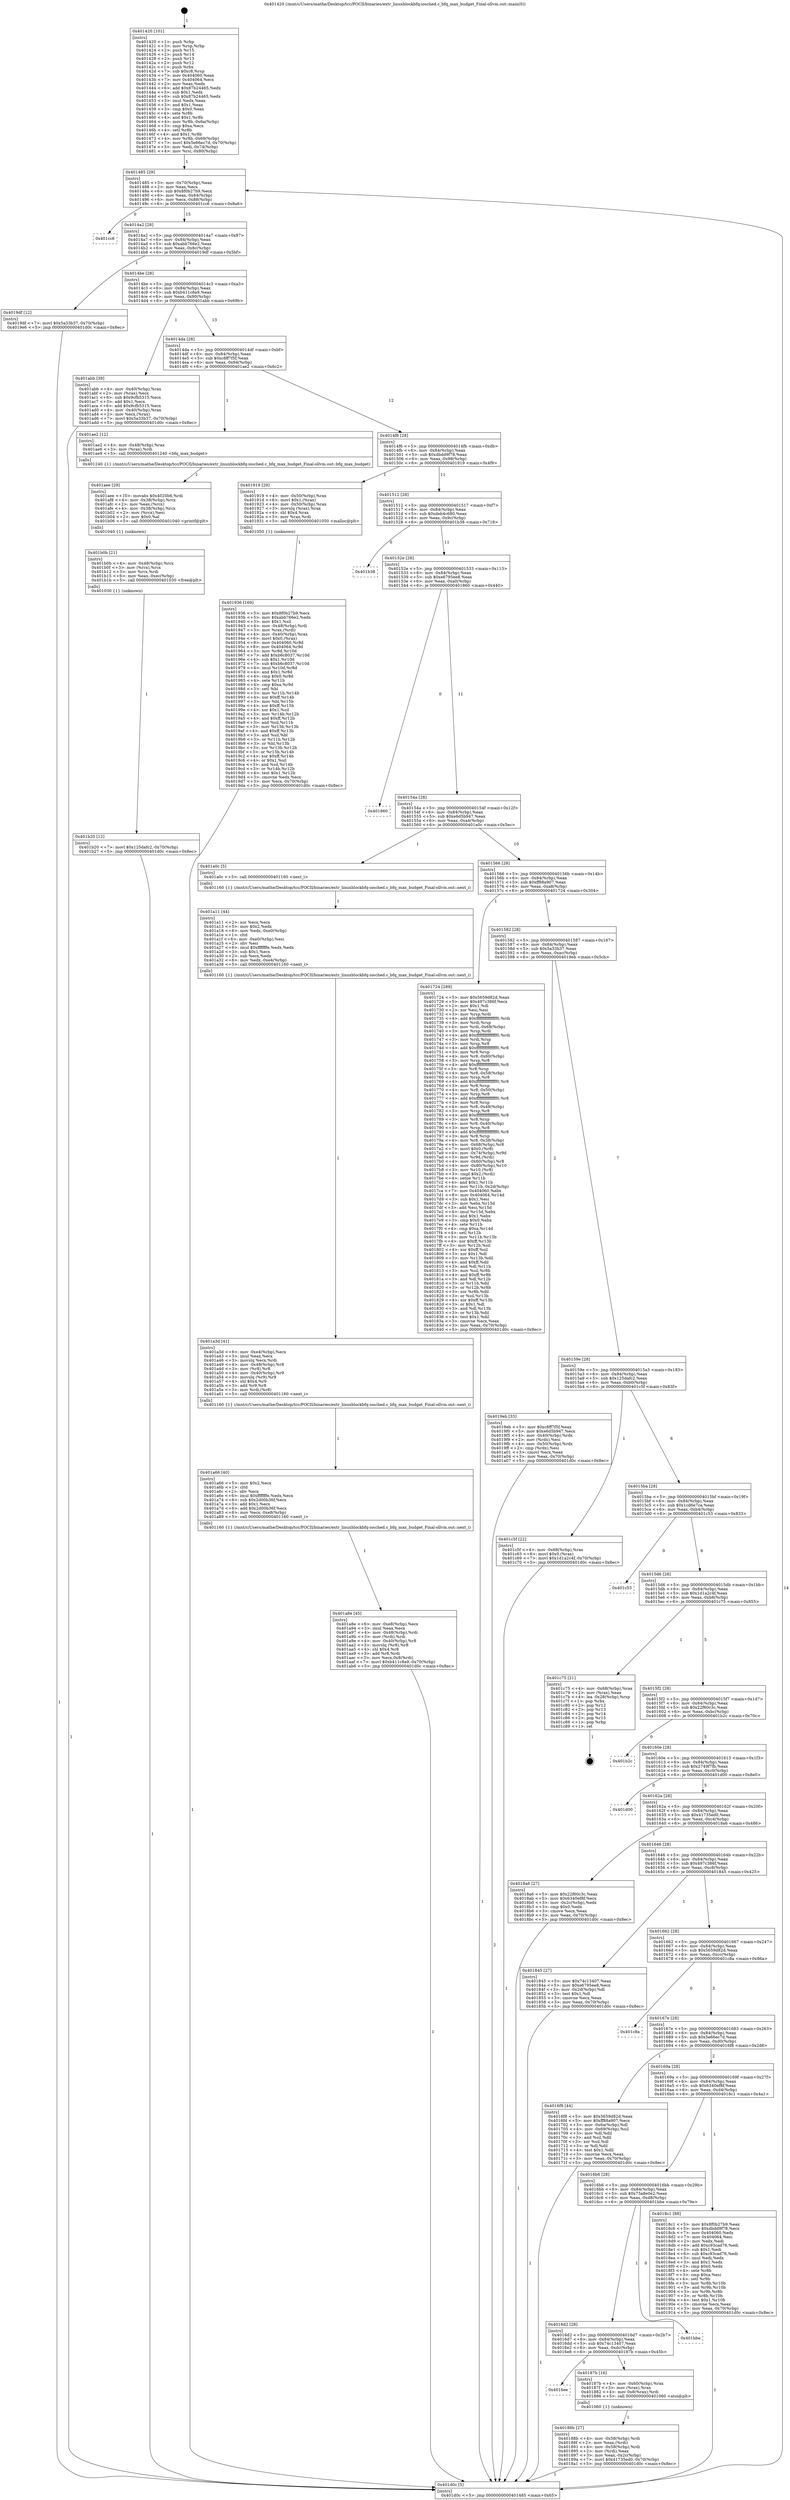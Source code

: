 digraph "0x401420" {
  label = "0x401420 (/mnt/c/Users/mathe/Desktop/tcc/POCII/binaries/extr_linuxblockbfq-iosched.c_bfq_max_budget_Final-ollvm.out::main(0))"
  labelloc = "t"
  node[shape=record]

  Entry [label="",width=0.3,height=0.3,shape=circle,fillcolor=black,style=filled]
  "0x401485" [label="{
     0x401485 [29]\l
     | [instrs]\l
     &nbsp;&nbsp;0x401485 \<+3\>: mov -0x70(%rbp),%eax\l
     &nbsp;&nbsp;0x401488 \<+2\>: mov %eax,%ecx\l
     &nbsp;&nbsp;0x40148a \<+6\>: sub $0x8f0b27b9,%ecx\l
     &nbsp;&nbsp;0x401490 \<+6\>: mov %eax,-0x84(%rbp)\l
     &nbsp;&nbsp;0x401496 \<+6\>: mov %ecx,-0x88(%rbp)\l
     &nbsp;&nbsp;0x40149c \<+6\>: je 0000000000401cc6 \<main+0x8a6\>\l
  }"]
  "0x401cc6" [label="{
     0x401cc6\l
  }", style=dashed]
  "0x4014a2" [label="{
     0x4014a2 [28]\l
     | [instrs]\l
     &nbsp;&nbsp;0x4014a2 \<+5\>: jmp 00000000004014a7 \<main+0x87\>\l
     &nbsp;&nbsp;0x4014a7 \<+6\>: mov -0x84(%rbp),%eax\l
     &nbsp;&nbsp;0x4014ad \<+5\>: sub $0xabb766e2,%eax\l
     &nbsp;&nbsp;0x4014b2 \<+6\>: mov %eax,-0x8c(%rbp)\l
     &nbsp;&nbsp;0x4014b8 \<+6\>: je 00000000004019df \<main+0x5bf\>\l
  }"]
  Exit [label="",width=0.3,height=0.3,shape=circle,fillcolor=black,style=filled,peripheries=2]
  "0x4019df" [label="{
     0x4019df [12]\l
     | [instrs]\l
     &nbsp;&nbsp;0x4019df \<+7\>: movl $0x5a33b37,-0x70(%rbp)\l
     &nbsp;&nbsp;0x4019e6 \<+5\>: jmp 0000000000401d0c \<main+0x8ec\>\l
  }"]
  "0x4014be" [label="{
     0x4014be [28]\l
     | [instrs]\l
     &nbsp;&nbsp;0x4014be \<+5\>: jmp 00000000004014c3 \<main+0xa3\>\l
     &nbsp;&nbsp;0x4014c3 \<+6\>: mov -0x84(%rbp),%eax\l
     &nbsp;&nbsp;0x4014c9 \<+5\>: sub $0xb411c8a9,%eax\l
     &nbsp;&nbsp;0x4014ce \<+6\>: mov %eax,-0x90(%rbp)\l
     &nbsp;&nbsp;0x4014d4 \<+6\>: je 0000000000401abb \<main+0x69b\>\l
  }"]
  "0x401b20" [label="{
     0x401b20 [12]\l
     | [instrs]\l
     &nbsp;&nbsp;0x401b20 \<+7\>: movl $0x125dafc2,-0x70(%rbp)\l
     &nbsp;&nbsp;0x401b27 \<+5\>: jmp 0000000000401d0c \<main+0x8ec\>\l
  }"]
  "0x401abb" [label="{
     0x401abb [39]\l
     | [instrs]\l
     &nbsp;&nbsp;0x401abb \<+4\>: mov -0x40(%rbp),%rax\l
     &nbsp;&nbsp;0x401abf \<+2\>: mov (%rax),%ecx\l
     &nbsp;&nbsp;0x401ac1 \<+6\>: sub $0x9cfb5315,%ecx\l
     &nbsp;&nbsp;0x401ac7 \<+3\>: add $0x1,%ecx\l
     &nbsp;&nbsp;0x401aca \<+6\>: add $0x9cfb5315,%ecx\l
     &nbsp;&nbsp;0x401ad0 \<+4\>: mov -0x40(%rbp),%rax\l
     &nbsp;&nbsp;0x401ad4 \<+2\>: mov %ecx,(%rax)\l
     &nbsp;&nbsp;0x401ad6 \<+7\>: movl $0x5a33b37,-0x70(%rbp)\l
     &nbsp;&nbsp;0x401add \<+5\>: jmp 0000000000401d0c \<main+0x8ec\>\l
  }"]
  "0x4014da" [label="{
     0x4014da [28]\l
     | [instrs]\l
     &nbsp;&nbsp;0x4014da \<+5\>: jmp 00000000004014df \<main+0xbf\>\l
     &nbsp;&nbsp;0x4014df \<+6\>: mov -0x84(%rbp),%eax\l
     &nbsp;&nbsp;0x4014e5 \<+5\>: sub $0xc8ff7f5f,%eax\l
     &nbsp;&nbsp;0x4014ea \<+6\>: mov %eax,-0x94(%rbp)\l
     &nbsp;&nbsp;0x4014f0 \<+6\>: je 0000000000401ae2 \<main+0x6c2\>\l
  }"]
  "0x401b0b" [label="{
     0x401b0b [21]\l
     | [instrs]\l
     &nbsp;&nbsp;0x401b0b \<+4\>: mov -0x48(%rbp),%rcx\l
     &nbsp;&nbsp;0x401b0f \<+3\>: mov (%rcx),%rcx\l
     &nbsp;&nbsp;0x401b12 \<+3\>: mov %rcx,%rdi\l
     &nbsp;&nbsp;0x401b15 \<+6\>: mov %eax,-0xec(%rbp)\l
     &nbsp;&nbsp;0x401b1b \<+5\>: call 0000000000401030 \<free@plt\>\l
     | [calls]\l
     &nbsp;&nbsp;0x401030 \{1\} (unknown)\l
  }"]
  "0x401ae2" [label="{
     0x401ae2 [12]\l
     | [instrs]\l
     &nbsp;&nbsp;0x401ae2 \<+4\>: mov -0x48(%rbp),%rax\l
     &nbsp;&nbsp;0x401ae6 \<+3\>: mov (%rax),%rdi\l
     &nbsp;&nbsp;0x401ae9 \<+5\>: call 0000000000401240 \<bfq_max_budget\>\l
     | [calls]\l
     &nbsp;&nbsp;0x401240 \{1\} (/mnt/c/Users/mathe/Desktop/tcc/POCII/binaries/extr_linuxblockbfq-iosched.c_bfq_max_budget_Final-ollvm.out::bfq_max_budget)\l
  }"]
  "0x4014f6" [label="{
     0x4014f6 [28]\l
     | [instrs]\l
     &nbsp;&nbsp;0x4014f6 \<+5\>: jmp 00000000004014fb \<main+0xdb\>\l
     &nbsp;&nbsp;0x4014fb \<+6\>: mov -0x84(%rbp),%eax\l
     &nbsp;&nbsp;0x401501 \<+5\>: sub $0xdbdd9f78,%eax\l
     &nbsp;&nbsp;0x401506 \<+6\>: mov %eax,-0x98(%rbp)\l
     &nbsp;&nbsp;0x40150c \<+6\>: je 0000000000401919 \<main+0x4f9\>\l
  }"]
  "0x401aee" [label="{
     0x401aee [29]\l
     | [instrs]\l
     &nbsp;&nbsp;0x401aee \<+10\>: movabs $0x4020b6,%rdi\l
     &nbsp;&nbsp;0x401af8 \<+4\>: mov -0x38(%rbp),%rcx\l
     &nbsp;&nbsp;0x401afc \<+2\>: mov %eax,(%rcx)\l
     &nbsp;&nbsp;0x401afe \<+4\>: mov -0x38(%rbp),%rcx\l
     &nbsp;&nbsp;0x401b02 \<+2\>: mov (%rcx),%esi\l
     &nbsp;&nbsp;0x401b04 \<+2\>: mov $0x0,%al\l
     &nbsp;&nbsp;0x401b06 \<+5\>: call 0000000000401040 \<printf@plt\>\l
     | [calls]\l
     &nbsp;&nbsp;0x401040 \{1\} (unknown)\l
  }"]
  "0x401919" [label="{
     0x401919 [29]\l
     | [instrs]\l
     &nbsp;&nbsp;0x401919 \<+4\>: mov -0x50(%rbp),%rax\l
     &nbsp;&nbsp;0x40191d \<+6\>: movl $0x1,(%rax)\l
     &nbsp;&nbsp;0x401923 \<+4\>: mov -0x50(%rbp),%rax\l
     &nbsp;&nbsp;0x401927 \<+3\>: movslq (%rax),%rax\l
     &nbsp;&nbsp;0x40192a \<+4\>: shl $0x4,%rax\l
     &nbsp;&nbsp;0x40192e \<+3\>: mov %rax,%rdi\l
     &nbsp;&nbsp;0x401931 \<+5\>: call 0000000000401050 \<malloc@plt\>\l
     | [calls]\l
     &nbsp;&nbsp;0x401050 \{1\} (unknown)\l
  }"]
  "0x401512" [label="{
     0x401512 [28]\l
     | [instrs]\l
     &nbsp;&nbsp;0x401512 \<+5\>: jmp 0000000000401517 \<main+0xf7\>\l
     &nbsp;&nbsp;0x401517 \<+6\>: mov -0x84(%rbp),%eax\l
     &nbsp;&nbsp;0x40151d \<+5\>: sub $0xdeb4c680,%eax\l
     &nbsp;&nbsp;0x401522 \<+6\>: mov %eax,-0x9c(%rbp)\l
     &nbsp;&nbsp;0x401528 \<+6\>: je 0000000000401b38 \<main+0x718\>\l
  }"]
  "0x401a8e" [label="{
     0x401a8e [45]\l
     | [instrs]\l
     &nbsp;&nbsp;0x401a8e \<+6\>: mov -0xe8(%rbp),%ecx\l
     &nbsp;&nbsp;0x401a94 \<+3\>: imul %eax,%ecx\l
     &nbsp;&nbsp;0x401a97 \<+4\>: mov -0x48(%rbp),%rdi\l
     &nbsp;&nbsp;0x401a9b \<+3\>: mov (%rdi),%rdi\l
     &nbsp;&nbsp;0x401a9e \<+4\>: mov -0x40(%rbp),%r8\l
     &nbsp;&nbsp;0x401aa2 \<+3\>: movslq (%r8),%r8\l
     &nbsp;&nbsp;0x401aa5 \<+4\>: shl $0x4,%r8\l
     &nbsp;&nbsp;0x401aa9 \<+3\>: add %r8,%rdi\l
     &nbsp;&nbsp;0x401aac \<+3\>: mov %ecx,0x8(%rdi)\l
     &nbsp;&nbsp;0x401aaf \<+7\>: movl $0xb411c8a9,-0x70(%rbp)\l
     &nbsp;&nbsp;0x401ab6 \<+5\>: jmp 0000000000401d0c \<main+0x8ec\>\l
  }"]
  "0x401b38" [label="{
     0x401b38\l
  }", style=dashed]
  "0x40152e" [label="{
     0x40152e [28]\l
     | [instrs]\l
     &nbsp;&nbsp;0x40152e \<+5\>: jmp 0000000000401533 \<main+0x113\>\l
     &nbsp;&nbsp;0x401533 \<+6\>: mov -0x84(%rbp),%eax\l
     &nbsp;&nbsp;0x401539 \<+5\>: sub $0xe6795ee8,%eax\l
     &nbsp;&nbsp;0x40153e \<+6\>: mov %eax,-0xa0(%rbp)\l
     &nbsp;&nbsp;0x401544 \<+6\>: je 0000000000401860 \<main+0x440\>\l
  }"]
  "0x401a66" [label="{
     0x401a66 [40]\l
     | [instrs]\l
     &nbsp;&nbsp;0x401a66 \<+5\>: mov $0x2,%ecx\l
     &nbsp;&nbsp;0x401a6b \<+1\>: cltd\l
     &nbsp;&nbsp;0x401a6c \<+2\>: idiv %ecx\l
     &nbsp;&nbsp;0x401a6e \<+6\>: imul $0xfffffffe,%edx,%ecx\l
     &nbsp;&nbsp;0x401a74 \<+6\>: sub $0x2d00b36f,%ecx\l
     &nbsp;&nbsp;0x401a7a \<+3\>: add $0x1,%ecx\l
     &nbsp;&nbsp;0x401a7d \<+6\>: add $0x2d00b36f,%ecx\l
     &nbsp;&nbsp;0x401a83 \<+6\>: mov %ecx,-0xe8(%rbp)\l
     &nbsp;&nbsp;0x401a89 \<+5\>: call 0000000000401160 \<next_i\>\l
     | [calls]\l
     &nbsp;&nbsp;0x401160 \{1\} (/mnt/c/Users/mathe/Desktop/tcc/POCII/binaries/extr_linuxblockbfq-iosched.c_bfq_max_budget_Final-ollvm.out::next_i)\l
  }"]
  "0x401860" [label="{
     0x401860\l
  }", style=dashed]
  "0x40154a" [label="{
     0x40154a [28]\l
     | [instrs]\l
     &nbsp;&nbsp;0x40154a \<+5\>: jmp 000000000040154f \<main+0x12f\>\l
     &nbsp;&nbsp;0x40154f \<+6\>: mov -0x84(%rbp),%eax\l
     &nbsp;&nbsp;0x401555 \<+5\>: sub $0xe6d5b947,%eax\l
     &nbsp;&nbsp;0x40155a \<+6\>: mov %eax,-0xa4(%rbp)\l
     &nbsp;&nbsp;0x401560 \<+6\>: je 0000000000401a0c \<main+0x5ec\>\l
  }"]
  "0x401a3d" [label="{
     0x401a3d [41]\l
     | [instrs]\l
     &nbsp;&nbsp;0x401a3d \<+6\>: mov -0xe4(%rbp),%ecx\l
     &nbsp;&nbsp;0x401a43 \<+3\>: imul %eax,%ecx\l
     &nbsp;&nbsp;0x401a46 \<+3\>: movslq %ecx,%rdi\l
     &nbsp;&nbsp;0x401a49 \<+4\>: mov -0x48(%rbp),%r8\l
     &nbsp;&nbsp;0x401a4d \<+3\>: mov (%r8),%r8\l
     &nbsp;&nbsp;0x401a50 \<+4\>: mov -0x40(%rbp),%r9\l
     &nbsp;&nbsp;0x401a54 \<+3\>: movslq (%r9),%r9\l
     &nbsp;&nbsp;0x401a57 \<+4\>: shl $0x4,%r9\l
     &nbsp;&nbsp;0x401a5b \<+3\>: add %r9,%r8\l
     &nbsp;&nbsp;0x401a5e \<+3\>: mov %rdi,(%r8)\l
     &nbsp;&nbsp;0x401a61 \<+5\>: call 0000000000401160 \<next_i\>\l
     | [calls]\l
     &nbsp;&nbsp;0x401160 \{1\} (/mnt/c/Users/mathe/Desktop/tcc/POCII/binaries/extr_linuxblockbfq-iosched.c_bfq_max_budget_Final-ollvm.out::next_i)\l
  }"]
  "0x401a0c" [label="{
     0x401a0c [5]\l
     | [instrs]\l
     &nbsp;&nbsp;0x401a0c \<+5\>: call 0000000000401160 \<next_i\>\l
     | [calls]\l
     &nbsp;&nbsp;0x401160 \{1\} (/mnt/c/Users/mathe/Desktop/tcc/POCII/binaries/extr_linuxblockbfq-iosched.c_bfq_max_budget_Final-ollvm.out::next_i)\l
  }"]
  "0x401566" [label="{
     0x401566 [28]\l
     | [instrs]\l
     &nbsp;&nbsp;0x401566 \<+5\>: jmp 000000000040156b \<main+0x14b\>\l
     &nbsp;&nbsp;0x40156b \<+6\>: mov -0x84(%rbp),%eax\l
     &nbsp;&nbsp;0x401571 \<+5\>: sub $0xff88a907,%eax\l
     &nbsp;&nbsp;0x401576 \<+6\>: mov %eax,-0xa8(%rbp)\l
     &nbsp;&nbsp;0x40157c \<+6\>: je 0000000000401724 \<main+0x304\>\l
  }"]
  "0x401a11" [label="{
     0x401a11 [44]\l
     | [instrs]\l
     &nbsp;&nbsp;0x401a11 \<+2\>: xor %ecx,%ecx\l
     &nbsp;&nbsp;0x401a13 \<+5\>: mov $0x2,%edx\l
     &nbsp;&nbsp;0x401a18 \<+6\>: mov %edx,-0xe0(%rbp)\l
     &nbsp;&nbsp;0x401a1e \<+1\>: cltd\l
     &nbsp;&nbsp;0x401a1f \<+6\>: mov -0xe0(%rbp),%esi\l
     &nbsp;&nbsp;0x401a25 \<+2\>: idiv %esi\l
     &nbsp;&nbsp;0x401a27 \<+6\>: imul $0xfffffffe,%edx,%edx\l
     &nbsp;&nbsp;0x401a2d \<+3\>: sub $0x1,%ecx\l
     &nbsp;&nbsp;0x401a30 \<+2\>: sub %ecx,%edx\l
     &nbsp;&nbsp;0x401a32 \<+6\>: mov %edx,-0xe4(%rbp)\l
     &nbsp;&nbsp;0x401a38 \<+5\>: call 0000000000401160 \<next_i\>\l
     | [calls]\l
     &nbsp;&nbsp;0x401160 \{1\} (/mnt/c/Users/mathe/Desktop/tcc/POCII/binaries/extr_linuxblockbfq-iosched.c_bfq_max_budget_Final-ollvm.out::next_i)\l
  }"]
  "0x401724" [label="{
     0x401724 [289]\l
     | [instrs]\l
     &nbsp;&nbsp;0x401724 \<+5\>: mov $0x5659d82d,%eax\l
     &nbsp;&nbsp;0x401729 \<+5\>: mov $0x497c386f,%ecx\l
     &nbsp;&nbsp;0x40172e \<+2\>: mov $0x1,%dl\l
     &nbsp;&nbsp;0x401730 \<+2\>: xor %esi,%esi\l
     &nbsp;&nbsp;0x401732 \<+3\>: mov %rsp,%rdi\l
     &nbsp;&nbsp;0x401735 \<+4\>: add $0xfffffffffffffff0,%rdi\l
     &nbsp;&nbsp;0x401739 \<+3\>: mov %rdi,%rsp\l
     &nbsp;&nbsp;0x40173c \<+4\>: mov %rdi,-0x68(%rbp)\l
     &nbsp;&nbsp;0x401740 \<+3\>: mov %rsp,%rdi\l
     &nbsp;&nbsp;0x401743 \<+4\>: add $0xfffffffffffffff0,%rdi\l
     &nbsp;&nbsp;0x401747 \<+3\>: mov %rdi,%rsp\l
     &nbsp;&nbsp;0x40174a \<+3\>: mov %rsp,%r8\l
     &nbsp;&nbsp;0x40174d \<+4\>: add $0xfffffffffffffff0,%r8\l
     &nbsp;&nbsp;0x401751 \<+3\>: mov %r8,%rsp\l
     &nbsp;&nbsp;0x401754 \<+4\>: mov %r8,-0x60(%rbp)\l
     &nbsp;&nbsp;0x401758 \<+3\>: mov %rsp,%r8\l
     &nbsp;&nbsp;0x40175b \<+4\>: add $0xfffffffffffffff0,%r8\l
     &nbsp;&nbsp;0x40175f \<+3\>: mov %r8,%rsp\l
     &nbsp;&nbsp;0x401762 \<+4\>: mov %r8,-0x58(%rbp)\l
     &nbsp;&nbsp;0x401766 \<+3\>: mov %rsp,%r8\l
     &nbsp;&nbsp;0x401769 \<+4\>: add $0xfffffffffffffff0,%r8\l
     &nbsp;&nbsp;0x40176d \<+3\>: mov %r8,%rsp\l
     &nbsp;&nbsp;0x401770 \<+4\>: mov %r8,-0x50(%rbp)\l
     &nbsp;&nbsp;0x401774 \<+3\>: mov %rsp,%r8\l
     &nbsp;&nbsp;0x401777 \<+4\>: add $0xfffffffffffffff0,%r8\l
     &nbsp;&nbsp;0x40177b \<+3\>: mov %r8,%rsp\l
     &nbsp;&nbsp;0x40177e \<+4\>: mov %r8,-0x48(%rbp)\l
     &nbsp;&nbsp;0x401782 \<+3\>: mov %rsp,%r8\l
     &nbsp;&nbsp;0x401785 \<+4\>: add $0xfffffffffffffff0,%r8\l
     &nbsp;&nbsp;0x401789 \<+3\>: mov %r8,%rsp\l
     &nbsp;&nbsp;0x40178c \<+4\>: mov %r8,-0x40(%rbp)\l
     &nbsp;&nbsp;0x401790 \<+3\>: mov %rsp,%r8\l
     &nbsp;&nbsp;0x401793 \<+4\>: add $0xfffffffffffffff0,%r8\l
     &nbsp;&nbsp;0x401797 \<+3\>: mov %r8,%rsp\l
     &nbsp;&nbsp;0x40179a \<+4\>: mov %r8,-0x38(%rbp)\l
     &nbsp;&nbsp;0x40179e \<+4\>: mov -0x68(%rbp),%r8\l
     &nbsp;&nbsp;0x4017a2 \<+7\>: movl $0x0,(%r8)\l
     &nbsp;&nbsp;0x4017a9 \<+4\>: mov -0x74(%rbp),%r9d\l
     &nbsp;&nbsp;0x4017ad \<+3\>: mov %r9d,(%rdi)\l
     &nbsp;&nbsp;0x4017b0 \<+4\>: mov -0x60(%rbp),%r8\l
     &nbsp;&nbsp;0x4017b4 \<+4\>: mov -0x80(%rbp),%r10\l
     &nbsp;&nbsp;0x4017b8 \<+3\>: mov %r10,(%r8)\l
     &nbsp;&nbsp;0x4017bb \<+3\>: cmpl $0x2,(%rdi)\l
     &nbsp;&nbsp;0x4017be \<+4\>: setne %r11b\l
     &nbsp;&nbsp;0x4017c2 \<+4\>: and $0x1,%r11b\l
     &nbsp;&nbsp;0x4017c6 \<+4\>: mov %r11b,-0x2d(%rbp)\l
     &nbsp;&nbsp;0x4017ca \<+7\>: mov 0x404060,%ebx\l
     &nbsp;&nbsp;0x4017d1 \<+8\>: mov 0x404064,%r14d\l
     &nbsp;&nbsp;0x4017d9 \<+3\>: sub $0x1,%esi\l
     &nbsp;&nbsp;0x4017dc \<+3\>: mov %ebx,%r15d\l
     &nbsp;&nbsp;0x4017df \<+3\>: add %esi,%r15d\l
     &nbsp;&nbsp;0x4017e2 \<+4\>: imul %r15d,%ebx\l
     &nbsp;&nbsp;0x4017e6 \<+3\>: and $0x1,%ebx\l
     &nbsp;&nbsp;0x4017e9 \<+3\>: cmp $0x0,%ebx\l
     &nbsp;&nbsp;0x4017ec \<+4\>: sete %r11b\l
     &nbsp;&nbsp;0x4017f0 \<+4\>: cmp $0xa,%r14d\l
     &nbsp;&nbsp;0x4017f4 \<+4\>: setl %r12b\l
     &nbsp;&nbsp;0x4017f8 \<+3\>: mov %r11b,%r13b\l
     &nbsp;&nbsp;0x4017fb \<+4\>: xor $0xff,%r13b\l
     &nbsp;&nbsp;0x4017ff \<+3\>: mov %r12b,%sil\l
     &nbsp;&nbsp;0x401802 \<+4\>: xor $0xff,%sil\l
     &nbsp;&nbsp;0x401806 \<+3\>: xor $0x1,%dl\l
     &nbsp;&nbsp;0x401809 \<+3\>: mov %r13b,%dil\l
     &nbsp;&nbsp;0x40180c \<+4\>: and $0xff,%dil\l
     &nbsp;&nbsp;0x401810 \<+3\>: and %dl,%r11b\l
     &nbsp;&nbsp;0x401813 \<+3\>: mov %sil,%r8b\l
     &nbsp;&nbsp;0x401816 \<+4\>: and $0xff,%r8b\l
     &nbsp;&nbsp;0x40181a \<+3\>: and %dl,%r12b\l
     &nbsp;&nbsp;0x40181d \<+3\>: or %r11b,%dil\l
     &nbsp;&nbsp;0x401820 \<+3\>: or %r12b,%r8b\l
     &nbsp;&nbsp;0x401823 \<+3\>: xor %r8b,%dil\l
     &nbsp;&nbsp;0x401826 \<+3\>: or %sil,%r13b\l
     &nbsp;&nbsp;0x401829 \<+4\>: xor $0xff,%r13b\l
     &nbsp;&nbsp;0x40182d \<+3\>: or $0x1,%dl\l
     &nbsp;&nbsp;0x401830 \<+3\>: and %dl,%r13b\l
     &nbsp;&nbsp;0x401833 \<+3\>: or %r13b,%dil\l
     &nbsp;&nbsp;0x401836 \<+4\>: test $0x1,%dil\l
     &nbsp;&nbsp;0x40183a \<+3\>: cmovne %ecx,%eax\l
     &nbsp;&nbsp;0x40183d \<+3\>: mov %eax,-0x70(%rbp)\l
     &nbsp;&nbsp;0x401840 \<+5\>: jmp 0000000000401d0c \<main+0x8ec\>\l
  }"]
  "0x401582" [label="{
     0x401582 [28]\l
     | [instrs]\l
     &nbsp;&nbsp;0x401582 \<+5\>: jmp 0000000000401587 \<main+0x167\>\l
     &nbsp;&nbsp;0x401587 \<+6\>: mov -0x84(%rbp),%eax\l
     &nbsp;&nbsp;0x40158d \<+5\>: sub $0x5a33b37,%eax\l
     &nbsp;&nbsp;0x401592 \<+6\>: mov %eax,-0xac(%rbp)\l
     &nbsp;&nbsp;0x401598 \<+6\>: je 00000000004019eb \<main+0x5cb\>\l
  }"]
  "0x401936" [label="{
     0x401936 [169]\l
     | [instrs]\l
     &nbsp;&nbsp;0x401936 \<+5\>: mov $0x8f0b27b9,%ecx\l
     &nbsp;&nbsp;0x40193b \<+5\>: mov $0xabb766e2,%edx\l
     &nbsp;&nbsp;0x401940 \<+3\>: mov $0x1,%sil\l
     &nbsp;&nbsp;0x401943 \<+4\>: mov -0x48(%rbp),%rdi\l
     &nbsp;&nbsp;0x401947 \<+3\>: mov %rax,(%rdi)\l
     &nbsp;&nbsp;0x40194a \<+4\>: mov -0x40(%rbp),%rax\l
     &nbsp;&nbsp;0x40194e \<+6\>: movl $0x0,(%rax)\l
     &nbsp;&nbsp;0x401954 \<+8\>: mov 0x404060,%r8d\l
     &nbsp;&nbsp;0x40195c \<+8\>: mov 0x404064,%r9d\l
     &nbsp;&nbsp;0x401964 \<+3\>: mov %r8d,%r10d\l
     &nbsp;&nbsp;0x401967 \<+7\>: add $0xb6c8037,%r10d\l
     &nbsp;&nbsp;0x40196e \<+4\>: sub $0x1,%r10d\l
     &nbsp;&nbsp;0x401972 \<+7\>: sub $0xb6c8037,%r10d\l
     &nbsp;&nbsp;0x401979 \<+4\>: imul %r10d,%r8d\l
     &nbsp;&nbsp;0x40197d \<+4\>: and $0x1,%r8d\l
     &nbsp;&nbsp;0x401981 \<+4\>: cmp $0x0,%r8d\l
     &nbsp;&nbsp;0x401985 \<+4\>: sete %r11b\l
     &nbsp;&nbsp;0x401989 \<+4\>: cmp $0xa,%r9d\l
     &nbsp;&nbsp;0x40198d \<+3\>: setl %bl\l
     &nbsp;&nbsp;0x401990 \<+3\>: mov %r11b,%r14b\l
     &nbsp;&nbsp;0x401993 \<+4\>: xor $0xff,%r14b\l
     &nbsp;&nbsp;0x401997 \<+3\>: mov %bl,%r15b\l
     &nbsp;&nbsp;0x40199a \<+4\>: xor $0xff,%r15b\l
     &nbsp;&nbsp;0x40199e \<+4\>: xor $0x1,%sil\l
     &nbsp;&nbsp;0x4019a2 \<+3\>: mov %r14b,%r12b\l
     &nbsp;&nbsp;0x4019a5 \<+4\>: and $0xff,%r12b\l
     &nbsp;&nbsp;0x4019a9 \<+3\>: and %sil,%r11b\l
     &nbsp;&nbsp;0x4019ac \<+3\>: mov %r15b,%r13b\l
     &nbsp;&nbsp;0x4019af \<+4\>: and $0xff,%r13b\l
     &nbsp;&nbsp;0x4019b3 \<+3\>: and %sil,%bl\l
     &nbsp;&nbsp;0x4019b6 \<+3\>: or %r11b,%r12b\l
     &nbsp;&nbsp;0x4019b9 \<+3\>: or %bl,%r13b\l
     &nbsp;&nbsp;0x4019bc \<+3\>: xor %r13b,%r12b\l
     &nbsp;&nbsp;0x4019bf \<+3\>: or %r15b,%r14b\l
     &nbsp;&nbsp;0x4019c2 \<+4\>: xor $0xff,%r14b\l
     &nbsp;&nbsp;0x4019c6 \<+4\>: or $0x1,%sil\l
     &nbsp;&nbsp;0x4019ca \<+3\>: and %sil,%r14b\l
     &nbsp;&nbsp;0x4019cd \<+3\>: or %r14b,%r12b\l
     &nbsp;&nbsp;0x4019d0 \<+4\>: test $0x1,%r12b\l
     &nbsp;&nbsp;0x4019d4 \<+3\>: cmovne %edx,%ecx\l
     &nbsp;&nbsp;0x4019d7 \<+3\>: mov %ecx,-0x70(%rbp)\l
     &nbsp;&nbsp;0x4019da \<+5\>: jmp 0000000000401d0c \<main+0x8ec\>\l
  }"]
  "0x4019eb" [label="{
     0x4019eb [33]\l
     | [instrs]\l
     &nbsp;&nbsp;0x4019eb \<+5\>: mov $0xc8ff7f5f,%eax\l
     &nbsp;&nbsp;0x4019f0 \<+5\>: mov $0xe6d5b947,%ecx\l
     &nbsp;&nbsp;0x4019f5 \<+4\>: mov -0x40(%rbp),%rdx\l
     &nbsp;&nbsp;0x4019f9 \<+2\>: mov (%rdx),%esi\l
     &nbsp;&nbsp;0x4019fb \<+4\>: mov -0x50(%rbp),%rdx\l
     &nbsp;&nbsp;0x4019ff \<+2\>: cmp (%rdx),%esi\l
     &nbsp;&nbsp;0x401a01 \<+3\>: cmovl %ecx,%eax\l
     &nbsp;&nbsp;0x401a04 \<+3\>: mov %eax,-0x70(%rbp)\l
     &nbsp;&nbsp;0x401a07 \<+5\>: jmp 0000000000401d0c \<main+0x8ec\>\l
  }"]
  "0x40159e" [label="{
     0x40159e [28]\l
     | [instrs]\l
     &nbsp;&nbsp;0x40159e \<+5\>: jmp 00000000004015a3 \<main+0x183\>\l
     &nbsp;&nbsp;0x4015a3 \<+6\>: mov -0x84(%rbp),%eax\l
     &nbsp;&nbsp;0x4015a9 \<+5\>: sub $0x125dafc2,%eax\l
     &nbsp;&nbsp;0x4015ae \<+6\>: mov %eax,-0xb0(%rbp)\l
     &nbsp;&nbsp;0x4015b4 \<+6\>: je 0000000000401c5f \<main+0x83f\>\l
  }"]
  "0x40188b" [label="{
     0x40188b [27]\l
     | [instrs]\l
     &nbsp;&nbsp;0x40188b \<+4\>: mov -0x58(%rbp),%rdi\l
     &nbsp;&nbsp;0x40188f \<+2\>: mov %eax,(%rdi)\l
     &nbsp;&nbsp;0x401891 \<+4\>: mov -0x58(%rbp),%rdi\l
     &nbsp;&nbsp;0x401895 \<+2\>: mov (%rdi),%eax\l
     &nbsp;&nbsp;0x401897 \<+3\>: mov %eax,-0x2c(%rbp)\l
     &nbsp;&nbsp;0x40189a \<+7\>: movl $0x41735ed0,-0x70(%rbp)\l
     &nbsp;&nbsp;0x4018a1 \<+5\>: jmp 0000000000401d0c \<main+0x8ec\>\l
  }"]
  "0x401c5f" [label="{
     0x401c5f [22]\l
     | [instrs]\l
     &nbsp;&nbsp;0x401c5f \<+4\>: mov -0x68(%rbp),%rax\l
     &nbsp;&nbsp;0x401c63 \<+6\>: movl $0x0,(%rax)\l
     &nbsp;&nbsp;0x401c69 \<+7\>: movl $0x1d1a2c4f,-0x70(%rbp)\l
     &nbsp;&nbsp;0x401c70 \<+5\>: jmp 0000000000401d0c \<main+0x8ec\>\l
  }"]
  "0x4015ba" [label="{
     0x4015ba [28]\l
     | [instrs]\l
     &nbsp;&nbsp;0x4015ba \<+5\>: jmp 00000000004015bf \<main+0x19f\>\l
     &nbsp;&nbsp;0x4015bf \<+6\>: mov -0x84(%rbp),%eax\l
     &nbsp;&nbsp;0x4015c5 \<+5\>: sub $0x1cd6e7ca,%eax\l
     &nbsp;&nbsp;0x4015ca \<+6\>: mov %eax,-0xb4(%rbp)\l
     &nbsp;&nbsp;0x4015d0 \<+6\>: je 0000000000401c53 \<main+0x833\>\l
  }"]
  "0x4016ee" [label="{
     0x4016ee\l
  }", style=dashed]
  "0x401c53" [label="{
     0x401c53\l
  }", style=dashed]
  "0x4015d6" [label="{
     0x4015d6 [28]\l
     | [instrs]\l
     &nbsp;&nbsp;0x4015d6 \<+5\>: jmp 00000000004015db \<main+0x1bb\>\l
     &nbsp;&nbsp;0x4015db \<+6\>: mov -0x84(%rbp),%eax\l
     &nbsp;&nbsp;0x4015e1 \<+5\>: sub $0x1d1a2c4f,%eax\l
     &nbsp;&nbsp;0x4015e6 \<+6\>: mov %eax,-0xb8(%rbp)\l
     &nbsp;&nbsp;0x4015ec \<+6\>: je 0000000000401c75 \<main+0x855\>\l
  }"]
  "0x40187b" [label="{
     0x40187b [16]\l
     | [instrs]\l
     &nbsp;&nbsp;0x40187b \<+4\>: mov -0x60(%rbp),%rax\l
     &nbsp;&nbsp;0x40187f \<+3\>: mov (%rax),%rax\l
     &nbsp;&nbsp;0x401882 \<+4\>: mov 0x8(%rax),%rdi\l
     &nbsp;&nbsp;0x401886 \<+5\>: call 0000000000401060 \<atoi@plt\>\l
     | [calls]\l
     &nbsp;&nbsp;0x401060 \{1\} (unknown)\l
  }"]
  "0x401c75" [label="{
     0x401c75 [21]\l
     | [instrs]\l
     &nbsp;&nbsp;0x401c75 \<+4\>: mov -0x68(%rbp),%rax\l
     &nbsp;&nbsp;0x401c79 \<+2\>: mov (%rax),%eax\l
     &nbsp;&nbsp;0x401c7b \<+4\>: lea -0x28(%rbp),%rsp\l
     &nbsp;&nbsp;0x401c7f \<+1\>: pop %rbx\l
     &nbsp;&nbsp;0x401c80 \<+2\>: pop %r12\l
     &nbsp;&nbsp;0x401c82 \<+2\>: pop %r13\l
     &nbsp;&nbsp;0x401c84 \<+2\>: pop %r14\l
     &nbsp;&nbsp;0x401c86 \<+2\>: pop %r15\l
     &nbsp;&nbsp;0x401c88 \<+1\>: pop %rbp\l
     &nbsp;&nbsp;0x401c89 \<+1\>: ret\l
  }"]
  "0x4015f2" [label="{
     0x4015f2 [28]\l
     | [instrs]\l
     &nbsp;&nbsp;0x4015f2 \<+5\>: jmp 00000000004015f7 \<main+0x1d7\>\l
     &nbsp;&nbsp;0x4015f7 \<+6\>: mov -0x84(%rbp),%eax\l
     &nbsp;&nbsp;0x4015fd \<+5\>: sub $0x22f60c3c,%eax\l
     &nbsp;&nbsp;0x401602 \<+6\>: mov %eax,-0xbc(%rbp)\l
     &nbsp;&nbsp;0x401608 \<+6\>: je 0000000000401b2c \<main+0x70c\>\l
  }"]
  "0x4016d2" [label="{
     0x4016d2 [28]\l
     | [instrs]\l
     &nbsp;&nbsp;0x4016d2 \<+5\>: jmp 00000000004016d7 \<main+0x2b7\>\l
     &nbsp;&nbsp;0x4016d7 \<+6\>: mov -0x84(%rbp),%eax\l
     &nbsp;&nbsp;0x4016dd \<+5\>: sub $0x74c13407,%eax\l
     &nbsp;&nbsp;0x4016e2 \<+6\>: mov %eax,-0xdc(%rbp)\l
     &nbsp;&nbsp;0x4016e8 \<+6\>: je 000000000040187b \<main+0x45b\>\l
  }"]
  "0x401b2c" [label="{
     0x401b2c\l
  }", style=dashed]
  "0x40160e" [label="{
     0x40160e [28]\l
     | [instrs]\l
     &nbsp;&nbsp;0x40160e \<+5\>: jmp 0000000000401613 \<main+0x1f3\>\l
     &nbsp;&nbsp;0x401613 \<+6\>: mov -0x84(%rbp),%eax\l
     &nbsp;&nbsp;0x401619 \<+5\>: sub $0x2749f7fb,%eax\l
     &nbsp;&nbsp;0x40161e \<+6\>: mov %eax,-0xc0(%rbp)\l
     &nbsp;&nbsp;0x401624 \<+6\>: je 0000000000401d00 \<main+0x8e0\>\l
  }"]
  "0x401bbe" [label="{
     0x401bbe\l
  }", style=dashed]
  "0x401d00" [label="{
     0x401d00\l
  }", style=dashed]
  "0x40162a" [label="{
     0x40162a [28]\l
     | [instrs]\l
     &nbsp;&nbsp;0x40162a \<+5\>: jmp 000000000040162f \<main+0x20f\>\l
     &nbsp;&nbsp;0x40162f \<+6\>: mov -0x84(%rbp),%eax\l
     &nbsp;&nbsp;0x401635 \<+5\>: sub $0x41735ed0,%eax\l
     &nbsp;&nbsp;0x40163a \<+6\>: mov %eax,-0xc4(%rbp)\l
     &nbsp;&nbsp;0x401640 \<+6\>: je 00000000004018a6 \<main+0x486\>\l
  }"]
  "0x4016b6" [label="{
     0x4016b6 [28]\l
     | [instrs]\l
     &nbsp;&nbsp;0x4016b6 \<+5\>: jmp 00000000004016bb \<main+0x29b\>\l
     &nbsp;&nbsp;0x4016bb \<+6\>: mov -0x84(%rbp),%eax\l
     &nbsp;&nbsp;0x4016c1 \<+5\>: sub $0x73a8e0e2,%eax\l
     &nbsp;&nbsp;0x4016c6 \<+6\>: mov %eax,-0xd8(%rbp)\l
     &nbsp;&nbsp;0x4016cc \<+6\>: je 0000000000401bbe \<main+0x79e\>\l
  }"]
  "0x4018a6" [label="{
     0x4018a6 [27]\l
     | [instrs]\l
     &nbsp;&nbsp;0x4018a6 \<+5\>: mov $0x22f60c3c,%eax\l
     &nbsp;&nbsp;0x4018ab \<+5\>: mov $0x6340ef8f,%ecx\l
     &nbsp;&nbsp;0x4018b0 \<+3\>: mov -0x2c(%rbp),%edx\l
     &nbsp;&nbsp;0x4018b3 \<+3\>: cmp $0x0,%edx\l
     &nbsp;&nbsp;0x4018b6 \<+3\>: cmove %ecx,%eax\l
     &nbsp;&nbsp;0x4018b9 \<+3\>: mov %eax,-0x70(%rbp)\l
     &nbsp;&nbsp;0x4018bc \<+5\>: jmp 0000000000401d0c \<main+0x8ec\>\l
  }"]
  "0x401646" [label="{
     0x401646 [28]\l
     | [instrs]\l
     &nbsp;&nbsp;0x401646 \<+5\>: jmp 000000000040164b \<main+0x22b\>\l
     &nbsp;&nbsp;0x40164b \<+6\>: mov -0x84(%rbp),%eax\l
     &nbsp;&nbsp;0x401651 \<+5\>: sub $0x497c386f,%eax\l
     &nbsp;&nbsp;0x401656 \<+6\>: mov %eax,-0xc8(%rbp)\l
     &nbsp;&nbsp;0x40165c \<+6\>: je 0000000000401845 \<main+0x425\>\l
  }"]
  "0x4018c1" [label="{
     0x4018c1 [88]\l
     | [instrs]\l
     &nbsp;&nbsp;0x4018c1 \<+5\>: mov $0x8f0b27b9,%eax\l
     &nbsp;&nbsp;0x4018c6 \<+5\>: mov $0xdbdd9f78,%ecx\l
     &nbsp;&nbsp;0x4018cb \<+7\>: mov 0x404060,%edx\l
     &nbsp;&nbsp;0x4018d2 \<+7\>: mov 0x404064,%esi\l
     &nbsp;&nbsp;0x4018d9 \<+2\>: mov %edx,%edi\l
     &nbsp;&nbsp;0x4018db \<+6\>: add $0xc93cad76,%edi\l
     &nbsp;&nbsp;0x4018e1 \<+3\>: sub $0x1,%edi\l
     &nbsp;&nbsp;0x4018e4 \<+6\>: sub $0xc93cad76,%edi\l
     &nbsp;&nbsp;0x4018ea \<+3\>: imul %edi,%edx\l
     &nbsp;&nbsp;0x4018ed \<+3\>: and $0x1,%edx\l
     &nbsp;&nbsp;0x4018f0 \<+3\>: cmp $0x0,%edx\l
     &nbsp;&nbsp;0x4018f3 \<+4\>: sete %r8b\l
     &nbsp;&nbsp;0x4018f7 \<+3\>: cmp $0xa,%esi\l
     &nbsp;&nbsp;0x4018fa \<+4\>: setl %r9b\l
     &nbsp;&nbsp;0x4018fe \<+3\>: mov %r8b,%r10b\l
     &nbsp;&nbsp;0x401901 \<+3\>: and %r9b,%r10b\l
     &nbsp;&nbsp;0x401904 \<+3\>: xor %r9b,%r8b\l
     &nbsp;&nbsp;0x401907 \<+3\>: or %r8b,%r10b\l
     &nbsp;&nbsp;0x40190a \<+4\>: test $0x1,%r10b\l
     &nbsp;&nbsp;0x40190e \<+3\>: cmovne %ecx,%eax\l
     &nbsp;&nbsp;0x401911 \<+3\>: mov %eax,-0x70(%rbp)\l
     &nbsp;&nbsp;0x401914 \<+5\>: jmp 0000000000401d0c \<main+0x8ec\>\l
  }"]
  "0x401845" [label="{
     0x401845 [27]\l
     | [instrs]\l
     &nbsp;&nbsp;0x401845 \<+5\>: mov $0x74c13407,%eax\l
     &nbsp;&nbsp;0x40184a \<+5\>: mov $0xe6795ee8,%ecx\l
     &nbsp;&nbsp;0x40184f \<+3\>: mov -0x2d(%rbp),%dl\l
     &nbsp;&nbsp;0x401852 \<+3\>: test $0x1,%dl\l
     &nbsp;&nbsp;0x401855 \<+3\>: cmovne %ecx,%eax\l
     &nbsp;&nbsp;0x401858 \<+3\>: mov %eax,-0x70(%rbp)\l
     &nbsp;&nbsp;0x40185b \<+5\>: jmp 0000000000401d0c \<main+0x8ec\>\l
  }"]
  "0x401662" [label="{
     0x401662 [28]\l
     | [instrs]\l
     &nbsp;&nbsp;0x401662 \<+5\>: jmp 0000000000401667 \<main+0x247\>\l
     &nbsp;&nbsp;0x401667 \<+6\>: mov -0x84(%rbp),%eax\l
     &nbsp;&nbsp;0x40166d \<+5\>: sub $0x5659d82d,%eax\l
     &nbsp;&nbsp;0x401672 \<+6\>: mov %eax,-0xcc(%rbp)\l
     &nbsp;&nbsp;0x401678 \<+6\>: je 0000000000401c8a \<main+0x86a\>\l
  }"]
  "0x401420" [label="{
     0x401420 [101]\l
     | [instrs]\l
     &nbsp;&nbsp;0x401420 \<+1\>: push %rbp\l
     &nbsp;&nbsp;0x401421 \<+3\>: mov %rsp,%rbp\l
     &nbsp;&nbsp;0x401424 \<+2\>: push %r15\l
     &nbsp;&nbsp;0x401426 \<+2\>: push %r14\l
     &nbsp;&nbsp;0x401428 \<+2\>: push %r13\l
     &nbsp;&nbsp;0x40142a \<+2\>: push %r12\l
     &nbsp;&nbsp;0x40142c \<+1\>: push %rbx\l
     &nbsp;&nbsp;0x40142d \<+7\>: sub $0xc8,%rsp\l
     &nbsp;&nbsp;0x401434 \<+7\>: mov 0x404060,%eax\l
     &nbsp;&nbsp;0x40143b \<+7\>: mov 0x404064,%ecx\l
     &nbsp;&nbsp;0x401442 \<+2\>: mov %eax,%edx\l
     &nbsp;&nbsp;0x401444 \<+6\>: add $0x87b24465,%edx\l
     &nbsp;&nbsp;0x40144a \<+3\>: sub $0x1,%edx\l
     &nbsp;&nbsp;0x40144d \<+6\>: sub $0x87b24465,%edx\l
     &nbsp;&nbsp;0x401453 \<+3\>: imul %edx,%eax\l
     &nbsp;&nbsp;0x401456 \<+3\>: and $0x1,%eax\l
     &nbsp;&nbsp;0x401459 \<+3\>: cmp $0x0,%eax\l
     &nbsp;&nbsp;0x40145c \<+4\>: sete %r8b\l
     &nbsp;&nbsp;0x401460 \<+4\>: and $0x1,%r8b\l
     &nbsp;&nbsp;0x401464 \<+4\>: mov %r8b,-0x6a(%rbp)\l
     &nbsp;&nbsp;0x401468 \<+3\>: cmp $0xa,%ecx\l
     &nbsp;&nbsp;0x40146b \<+4\>: setl %r8b\l
     &nbsp;&nbsp;0x40146f \<+4\>: and $0x1,%r8b\l
     &nbsp;&nbsp;0x401473 \<+4\>: mov %r8b,-0x69(%rbp)\l
     &nbsp;&nbsp;0x401477 \<+7\>: movl $0x5e66ec7d,-0x70(%rbp)\l
     &nbsp;&nbsp;0x40147e \<+3\>: mov %edi,-0x74(%rbp)\l
     &nbsp;&nbsp;0x401481 \<+4\>: mov %rsi,-0x80(%rbp)\l
  }"]
  "0x401c8a" [label="{
     0x401c8a\l
  }", style=dashed]
  "0x40167e" [label="{
     0x40167e [28]\l
     | [instrs]\l
     &nbsp;&nbsp;0x40167e \<+5\>: jmp 0000000000401683 \<main+0x263\>\l
     &nbsp;&nbsp;0x401683 \<+6\>: mov -0x84(%rbp),%eax\l
     &nbsp;&nbsp;0x401689 \<+5\>: sub $0x5e66ec7d,%eax\l
     &nbsp;&nbsp;0x40168e \<+6\>: mov %eax,-0xd0(%rbp)\l
     &nbsp;&nbsp;0x401694 \<+6\>: je 00000000004016f8 \<main+0x2d8\>\l
  }"]
  "0x401d0c" [label="{
     0x401d0c [5]\l
     | [instrs]\l
     &nbsp;&nbsp;0x401d0c \<+5\>: jmp 0000000000401485 \<main+0x65\>\l
  }"]
  "0x4016f8" [label="{
     0x4016f8 [44]\l
     | [instrs]\l
     &nbsp;&nbsp;0x4016f8 \<+5\>: mov $0x5659d82d,%eax\l
     &nbsp;&nbsp;0x4016fd \<+5\>: mov $0xff88a907,%ecx\l
     &nbsp;&nbsp;0x401702 \<+3\>: mov -0x6a(%rbp),%dl\l
     &nbsp;&nbsp;0x401705 \<+4\>: mov -0x69(%rbp),%sil\l
     &nbsp;&nbsp;0x401709 \<+3\>: mov %dl,%dil\l
     &nbsp;&nbsp;0x40170c \<+3\>: and %sil,%dil\l
     &nbsp;&nbsp;0x40170f \<+3\>: xor %sil,%dl\l
     &nbsp;&nbsp;0x401712 \<+3\>: or %dl,%dil\l
     &nbsp;&nbsp;0x401715 \<+4\>: test $0x1,%dil\l
     &nbsp;&nbsp;0x401719 \<+3\>: cmovne %ecx,%eax\l
     &nbsp;&nbsp;0x40171c \<+3\>: mov %eax,-0x70(%rbp)\l
     &nbsp;&nbsp;0x40171f \<+5\>: jmp 0000000000401d0c \<main+0x8ec\>\l
  }"]
  "0x40169a" [label="{
     0x40169a [28]\l
     | [instrs]\l
     &nbsp;&nbsp;0x40169a \<+5\>: jmp 000000000040169f \<main+0x27f\>\l
     &nbsp;&nbsp;0x40169f \<+6\>: mov -0x84(%rbp),%eax\l
     &nbsp;&nbsp;0x4016a5 \<+5\>: sub $0x6340ef8f,%eax\l
     &nbsp;&nbsp;0x4016aa \<+6\>: mov %eax,-0xd4(%rbp)\l
     &nbsp;&nbsp;0x4016b0 \<+6\>: je 00000000004018c1 \<main+0x4a1\>\l
  }"]
  Entry -> "0x401420" [label=" 1"]
  "0x401485" -> "0x401cc6" [label=" 0"]
  "0x401485" -> "0x4014a2" [label=" 15"]
  "0x401c75" -> Exit [label=" 1"]
  "0x4014a2" -> "0x4019df" [label=" 1"]
  "0x4014a2" -> "0x4014be" [label=" 14"]
  "0x401c5f" -> "0x401d0c" [label=" 1"]
  "0x4014be" -> "0x401abb" [label=" 1"]
  "0x4014be" -> "0x4014da" [label=" 13"]
  "0x401b20" -> "0x401d0c" [label=" 1"]
  "0x4014da" -> "0x401ae2" [label=" 1"]
  "0x4014da" -> "0x4014f6" [label=" 12"]
  "0x401b0b" -> "0x401b20" [label=" 1"]
  "0x4014f6" -> "0x401919" [label=" 1"]
  "0x4014f6" -> "0x401512" [label=" 11"]
  "0x401aee" -> "0x401b0b" [label=" 1"]
  "0x401512" -> "0x401b38" [label=" 0"]
  "0x401512" -> "0x40152e" [label=" 11"]
  "0x401ae2" -> "0x401aee" [label=" 1"]
  "0x40152e" -> "0x401860" [label=" 0"]
  "0x40152e" -> "0x40154a" [label=" 11"]
  "0x401abb" -> "0x401d0c" [label=" 1"]
  "0x40154a" -> "0x401a0c" [label=" 1"]
  "0x40154a" -> "0x401566" [label=" 10"]
  "0x401a8e" -> "0x401d0c" [label=" 1"]
  "0x401566" -> "0x401724" [label=" 1"]
  "0x401566" -> "0x401582" [label=" 9"]
  "0x401a66" -> "0x401a8e" [label=" 1"]
  "0x401582" -> "0x4019eb" [label=" 2"]
  "0x401582" -> "0x40159e" [label=" 7"]
  "0x401a3d" -> "0x401a66" [label=" 1"]
  "0x40159e" -> "0x401c5f" [label=" 1"]
  "0x40159e" -> "0x4015ba" [label=" 6"]
  "0x401a11" -> "0x401a3d" [label=" 1"]
  "0x4015ba" -> "0x401c53" [label=" 0"]
  "0x4015ba" -> "0x4015d6" [label=" 6"]
  "0x401a0c" -> "0x401a11" [label=" 1"]
  "0x4015d6" -> "0x401c75" [label=" 1"]
  "0x4015d6" -> "0x4015f2" [label=" 5"]
  "0x4019eb" -> "0x401d0c" [label=" 2"]
  "0x4015f2" -> "0x401b2c" [label=" 0"]
  "0x4015f2" -> "0x40160e" [label=" 5"]
  "0x401936" -> "0x401d0c" [label=" 1"]
  "0x40160e" -> "0x401d00" [label=" 0"]
  "0x40160e" -> "0x40162a" [label=" 5"]
  "0x401919" -> "0x401936" [label=" 1"]
  "0x40162a" -> "0x4018a6" [label=" 1"]
  "0x40162a" -> "0x401646" [label=" 4"]
  "0x4018a6" -> "0x401d0c" [label=" 1"]
  "0x401646" -> "0x401845" [label=" 1"]
  "0x401646" -> "0x401662" [label=" 3"]
  "0x40188b" -> "0x401d0c" [label=" 1"]
  "0x401662" -> "0x401c8a" [label=" 0"]
  "0x401662" -> "0x40167e" [label=" 3"]
  "0x4016d2" -> "0x40187b" [label=" 1"]
  "0x40167e" -> "0x4016f8" [label=" 1"]
  "0x40167e" -> "0x40169a" [label=" 2"]
  "0x4016f8" -> "0x401d0c" [label=" 1"]
  "0x401420" -> "0x401485" [label=" 1"]
  "0x401d0c" -> "0x401485" [label=" 14"]
  "0x4016d2" -> "0x4016ee" [label=" 0"]
  "0x401724" -> "0x401d0c" [label=" 1"]
  "0x401845" -> "0x401d0c" [label=" 1"]
  "0x40187b" -> "0x40188b" [label=" 1"]
  "0x40169a" -> "0x4018c1" [label=" 1"]
  "0x40169a" -> "0x4016b6" [label=" 1"]
  "0x4018c1" -> "0x401d0c" [label=" 1"]
  "0x4016b6" -> "0x401bbe" [label=" 0"]
  "0x4016b6" -> "0x4016d2" [label=" 1"]
  "0x4019df" -> "0x401d0c" [label=" 1"]
}
